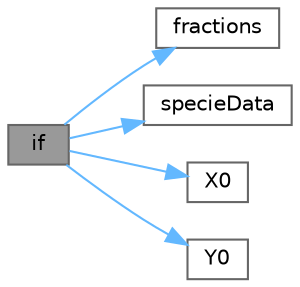 digraph "if"
{
 // LATEX_PDF_SIZE
  bgcolor="transparent";
  edge [fontname=Helvetica,fontsize=10,labelfontname=Helvetica,labelfontsize=10];
  node [fontname=Helvetica,fontsize=10,shape=box,height=0.2,width=0.4];
  rankdir="LR";
  Node1 [id="Node000001",label="if",height=0.2,width=0.4,color="gray40", fillcolor="grey60", style="filled", fontcolor="black",tooltip=" "];
  Node1 -> Node2 [id="edge1_Node000001_Node000002",color="steelblue1",style="solid",tooltip=" "];
  Node2 [id="Node000002",label="fractions",height=0.2,width=0.4,color="grey40", fillcolor="white", style="filled",URL="$readInitialConditions_8H.html#a3f7c7fa01540614a9ccdb6e41a11f2b1",tooltip=" "];
  Node1 -> Node3 [id="edge2_Node000001_Node000003",color="steelblue1",style="solid",tooltip=" "];
  Node3 [id="Node000003",label="specieData",height=0.2,width=0.4,color="grey40", fillcolor="white", style="filled",URL="$readInitialConditions_8H.html#a08e2211fadef8b3d18215505b1f95201",tooltip=" "];
  Node1 -> Node4 [id="edge3_Node000001_Node000004",color="steelblue1",style="solid",tooltip=" "];
  Node4 [id="Node000004",label="X0",height=0.2,width=0.4,color="grey40", fillcolor="white", style="filled",URL="$readInitialConditions_8H.html#a9292e34d095428523ab989715543b41f",tooltip=" "];
  Node1 -> Node5 [id="edge4_Node000001_Node000005",color="steelblue1",style="solid",tooltip=" "];
  Node5 [id="Node000005",label="Y0",height=0.2,width=0.4,color="grey40", fillcolor="white", style="filled",URL="$readInitialConditions_8H.html#a658b6fe79258e338fa526540653201dd",tooltip=" "];
}
